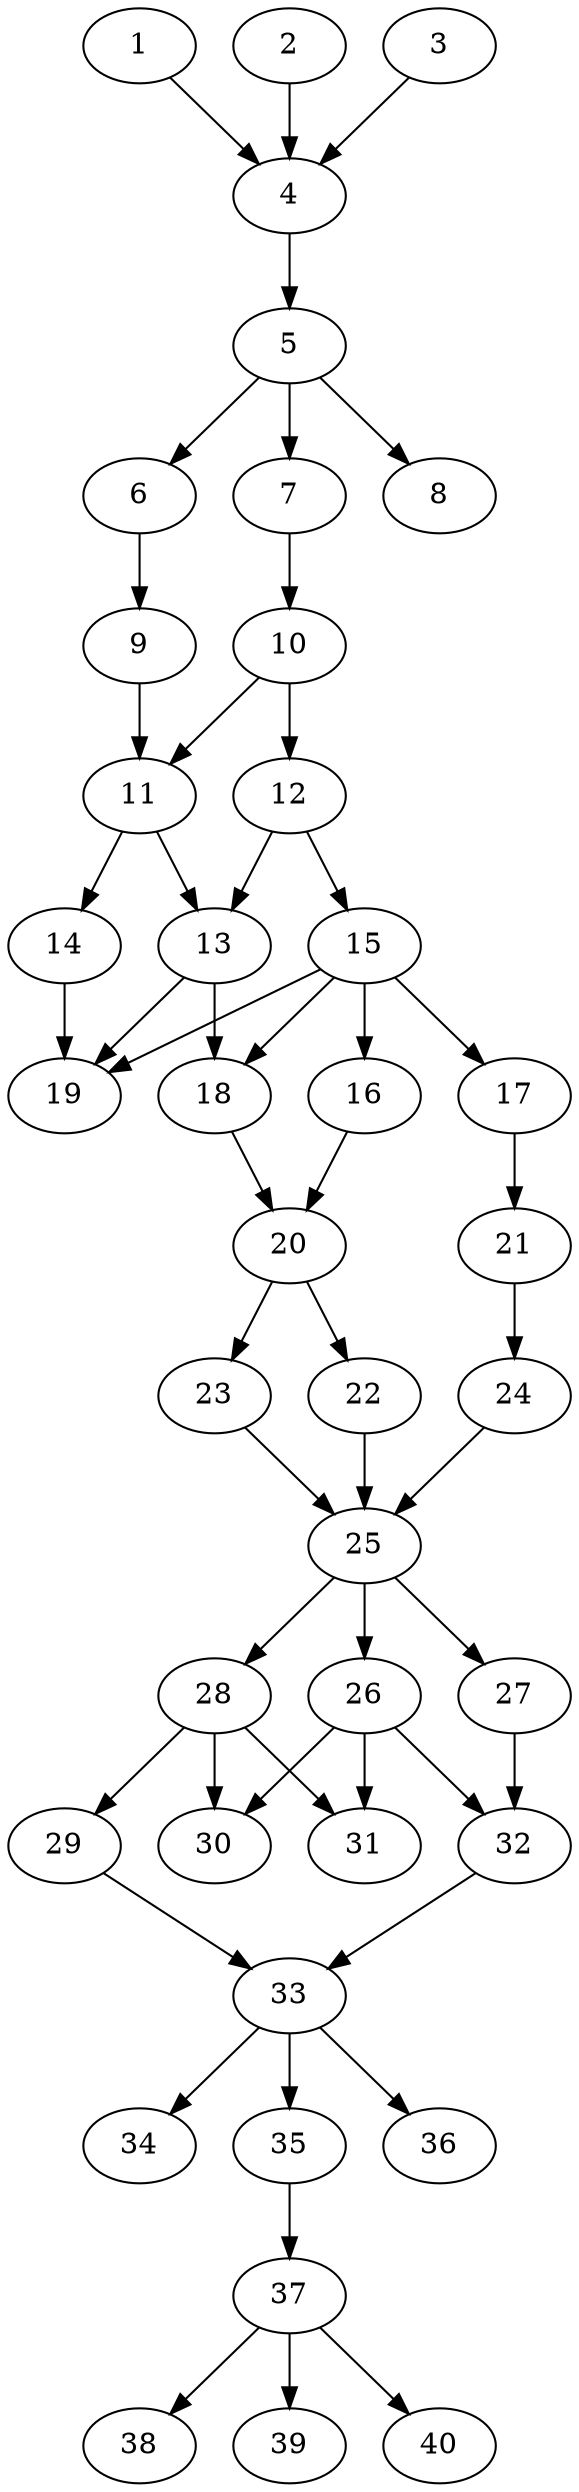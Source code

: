 // DAG automatically generated by daggen at Thu Oct  3 14:06:48 2019
// ./daggen --dot -n 40 --ccr 0.5 --fat 0.3 --regular 0.5 --density 0.7 --mindata 5242880 --maxdata 52428800 
digraph G {
  1 [size="40296448", alpha="0.17", expect_size="20148224"] 
  1 -> 4 [size ="20148224"]
  2 [size="12840960", alpha="0.09", expect_size="6420480"] 
  2 -> 4 [size ="6420480"]
  3 [size="50741248", alpha="0.10", expect_size="25370624"] 
  3 -> 4 [size ="25370624"]
  4 [size="58976256", alpha="0.15", expect_size="29488128"] 
  4 -> 5 [size ="29488128"]
  5 [size="13465600", alpha="0.08", expect_size="6732800"] 
  5 -> 6 [size ="6732800"]
  5 -> 7 [size ="6732800"]
  5 -> 8 [size ="6732800"]
  6 [size="25612288", alpha="0.18", expect_size="12806144"] 
  6 -> 9 [size ="12806144"]
  7 [size="45078528", alpha="0.12", expect_size="22539264"] 
  7 -> 10 [size ="22539264"]
  8 [size="34498560", alpha="0.03", expect_size="17249280"] 
  9 [size="37951488", alpha="0.00", expect_size="18975744"] 
  9 -> 11 [size ="18975744"]
  10 [size="45119488", alpha="0.03", expect_size="22559744"] 
  10 -> 11 [size ="22559744"]
  10 -> 12 [size ="22559744"]
  11 [size="101142528", alpha="0.10", expect_size="50571264"] 
  11 -> 13 [size ="50571264"]
  11 -> 14 [size ="50571264"]
  12 [size="87934976", alpha="0.11", expect_size="43967488"] 
  12 -> 13 [size ="43967488"]
  12 -> 15 [size ="43967488"]
  13 [size="36302848", alpha="0.05", expect_size="18151424"] 
  13 -> 18 [size ="18151424"]
  13 -> 19 [size ="18151424"]
  14 [size="84733952", alpha="0.08", expect_size="42366976"] 
  14 -> 19 [size ="42366976"]
  15 [size="59400192", alpha="0.15", expect_size="29700096"] 
  15 -> 16 [size ="29700096"]
  15 -> 17 [size ="29700096"]
  15 -> 18 [size ="29700096"]
  15 -> 19 [size ="29700096"]
  16 [size="97409024", alpha="0.05", expect_size="48704512"] 
  16 -> 20 [size ="48704512"]
  17 [size="88279040", alpha="0.01", expect_size="44139520"] 
  17 -> 21 [size ="44139520"]
  18 [size="48951296", alpha="0.03", expect_size="24475648"] 
  18 -> 20 [size ="24475648"]
  19 [size="61218816", alpha="0.02", expect_size="30609408"] 
  20 [size="61372416", alpha="0.17", expect_size="30686208"] 
  20 -> 22 [size ="30686208"]
  20 -> 23 [size ="30686208"]
  21 [size="76640256", alpha="0.18", expect_size="38320128"] 
  21 -> 24 [size ="38320128"]
  22 [size="30158848", alpha="0.20", expect_size="15079424"] 
  22 -> 25 [size ="15079424"]
  23 [size="83826688", alpha="0.10", expect_size="41913344"] 
  23 -> 25 [size ="41913344"]
  24 [size="12042240", alpha="0.11", expect_size="6021120"] 
  24 -> 25 [size ="6021120"]
  25 [size="50501632", alpha="0.12", expect_size="25250816"] 
  25 -> 26 [size ="25250816"]
  25 -> 27 [size ="25250816"]
  25 -> 28 [size ="25250816"]
  26 [size="27914240", alpha="0.17", expect_size="13957120"] 
  26 -> 30 [size ="13957120"]
  26 -> 31 [size ="13957120"]
  26 -> 32 [size ="13957120"]
  27 [size="50470912", alpha="0.09", expect_size="25235456"] 
  27 -> 32 [size ="25235456"]
  28 [size="53850112", alpha="0.05", expect_size="26925056"] 
  28 -> 29 [size ="26925056"]
  28 -> 30 [size ="26925056"]
  28 -> 31 [size ="26925056"]
  29 [size="68214784", alpha="0.08", expect_size="34107392"] 
  29 -> 33 [size ="34107392"]
  30 [size="76673024", alpha="0.18", expect_size="38336512"] 
  31 [size="61624320", alpha="0.08", expect_size="30812160"] 
  32 [size="52883456", alpha="0.13", expect_size="26441728"] 
  32 -> 33 [size ="26441728"]
  33 [size="52801536", alpha="0.04", expect_size="26400768"] 
  33 -> 34 [size ="26400768"]
  33 -> 35 [size ="26400768"]
  33 -> 36 [size ="26400768"]
  34 [size="101640192", alpha="0.11", expect_size="50820096"] 
  35 [size="59142144", alpha="0.09", expect_size="29571072"] 
  35 -> 37 [size ="29571072"]
  36 [size="22663168", alpha="0.04", expect_size="11331584"] 
  37 [size="101699584", alpha="0.16", expect_size="50849792"] 
  37 -> 38 [size ="50849792"]
  37 -> 39 [size ="50849792"]
  37 -> 40 [size ="50849792"]
  38 [size="47734784", alpha="0.17", expect_size="23867392"] 
  39 [size="73523200", alpha="0.08", expect_size="36761600"] 
  40 [size="17788928", alpha="0.10", expect_size="8894464"] 
}
